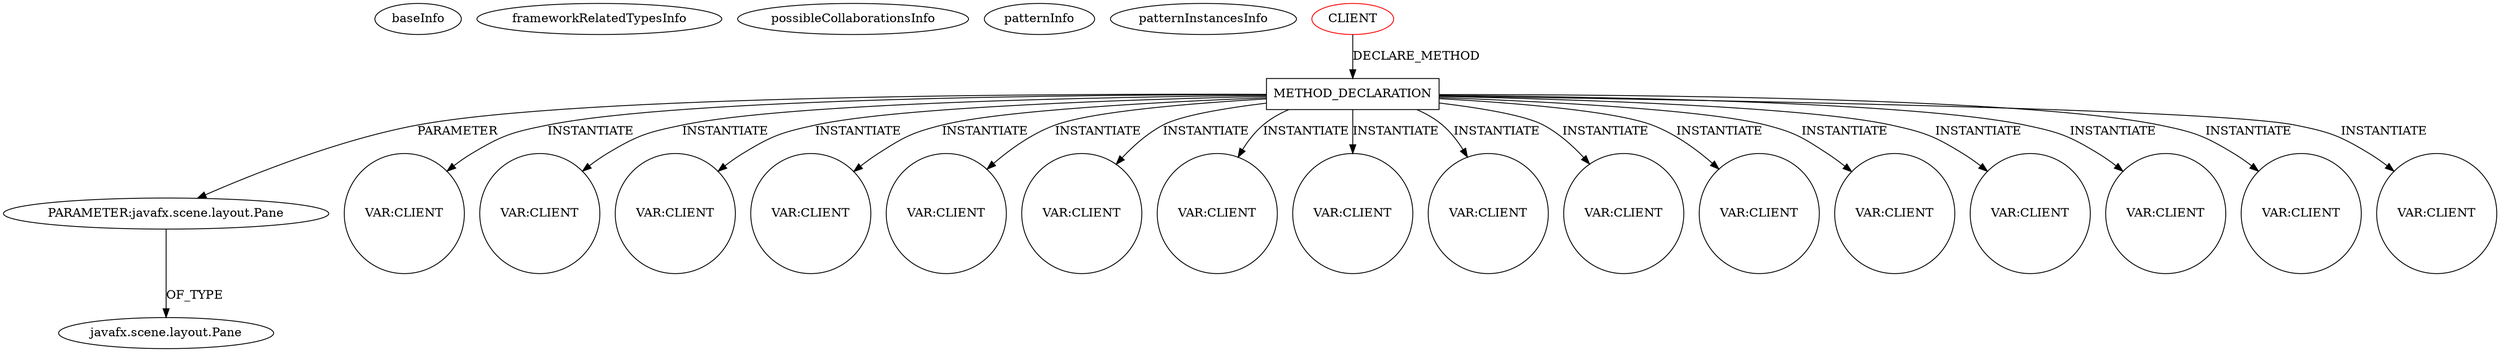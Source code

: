 digraph {
baseInfo[graphId=3442,category="pattern",isAnonymous=false,possibleRelation=false]
frameworkRelatedTypesInfo[]
possibleCollaborationsInfo[]
patternInfo[frequency=3.0,patternRootClient=0]
patternInstancesInfo[0="Maxxa-MT-common~/Maxxa-MT-common/MT-common-master/src/cz/commons/example/graphics/branchNode/BranchElementExample.java~BranchElementExample~916",1="Maxxa-MT-common~/Maxxa-MT-common/MT-common-master/src/cz/commons/example/graphics/layoutManager/Example.java~Example~920",2="Maxxa-MT-common~/Maxxa-MT-common/MT-common-master/src/cz/commons/example/graphics/layoutManager/ExampleWithSecondPointCalculation.java~ExampleWithSecondPointCalculation~919"]
5[label="PARAMETER:javafx.scene.layout.Pane",vertexType="PARAMETER_DECLARATION",isFrameworkType=false]
6[label="javafx.scene.layout.Pane",vertexType="FRAMEWORK_CLASS_TYPE",isFrameworkType=false]
4[label="METHOD_DECLARATION",vertexType="CLIENT_METHOD_DECLARATION",isFrameworkType=false,shape=box]
0[label="CLIENT",vertexType="ROOT_CLIENT_CLASS_DECLARATION",isFrameworkType=false,color=red]
36[label="VAR:CLIENT",vertexType="VARIABLE_EXPRESION",isFrameworkType=false,shape=circle]
8[label="VAR:CLIENT",vertexType="VARIABLE_EXPRESION",isFrameworkType=false,shape=circle]
51[label="VAR:CLIENT",vertexType="VARIABLE_EXPRESION",isFrameworkType=false,shape=circle]
42[label="VAR:CLIENT",vertexType="VARIABLE_EXPRESION",isFrameworkType=false,shape=circle]
33[label="VAR:CLIENT",vertexType="VARIABLE_EXPRESION",isFrameworkType=false,shape=circle]
170[label="VAR:CLIENT",vertexType="VARIABLE_EXPRESION",isFrameworkType=false,shape=circle]
173[label="VAR:CLIENT",vertexType="VARIABLE_EXPRESION",isFrameworkType=false,shape=circle]
167[label="VAR:CLIENT",vertexType="VARIABLE_EXPRESION",isFrameworkType=false,shape=circle]
45[label="VAR:CLIENT",vertexType="VARIABLE_EXPRESION",isFrameworkType=false,shape=circle]
164[label="VAR:CLIENT",vertexType="VARIABLE_EXPRESION",isFrameworkType=false,shape=circle]
30[label="VAR:CLIENT",vertexType="VARIABLE_EXPRESION",isFrameworkType=false,shape=circle]
161[label="VAR:CLIENT",vertexType="VARIABLE_EXPRESION",isFrameworkType=false,shape=circle]
184[label="VAR:CLIENT",vertexType="VARIABLE_EXPRESION",isFrameworkType=false,shape=circle]
155[label="VAR:CLIENT",vertexType="VARIABLE_EXPRESION",isFrameworkType=false,shape=circle]
181[label="VAR:CLIENT",vertexType="VARIABLE_EXPRESION",isFrameworkType=false,shape=circle]
15[label="VAR:CLIENT",vertexType="VARIABLE_EXPRESION",isFrameworkType=false,shape=circle]
4->36[label="INSTANTIATE"]
5->6[label="OF_TYPE"]
4->51[label="INSTANTIATE"]
4->5[label="PARAMETER"]
4->164[label="INSTANTIATE"]
4->155[label="INSTANTIATE"]
4->45[label="INSTANTIATE"]
0->4[label="DECLARE_METHOD"]
4->173[label="INSTANTIATE"]
4->30[label="INSTANTIATE"]
4->42[label="INSTANTIATE"]
4->167[label="INSTANTIATE"]
4->33[label="INSTANTIATE"]
4->8[label="INSTANTIATE"]
4->181[label="INSTANTIATE"]
4->184[label="INSTANTIATE"]
4->161[label="INSTANTIATE"]
4->15[label="INSTANTIATE"]
4->170[label="INSTANTIATE"]
}
